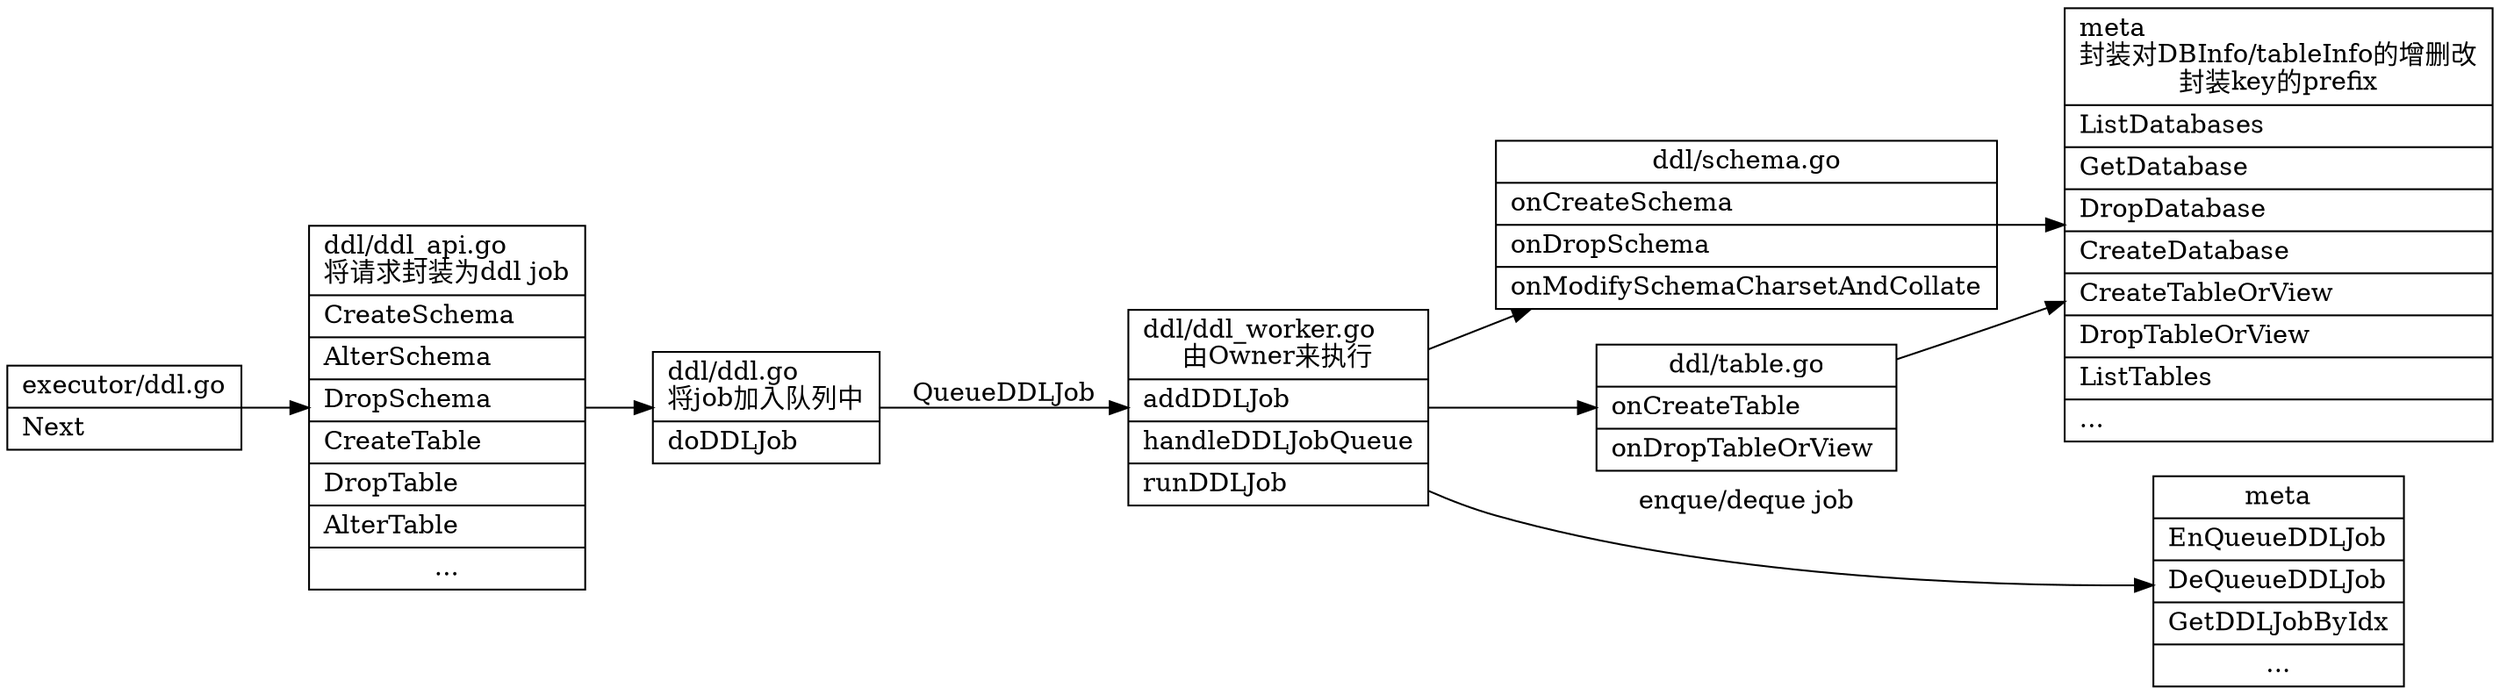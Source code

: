 digraph ddl_schema_flow {
  node[shape=box;];
  newrank=true;
  rankdir=LR;

  ddl_exec[
    shape="record";
    label="{{
      executor/ddl.go|
      Next\l
    }}";
  ];

  ddl_api[
    shape="record";
    label="{{
      ddl/ddl_api.go\l将请求封装为ddl job|
      CreateSchema\l|
      AlterSchema\l|
      DropSchema\l|
      CreateTable\l|
      DropTable\l|
      AlterTable\l|
      ...
    }}";
  ];

  ddl_ddl[
    shape="record";
    label="{{
      ddl/ddl.go\l将job加入队列中|
      doDDLJob\l
    }}";
  ];
  ddl_worker[
    shape="record";
    label="{{
      ddl/ddl_worker.go\l由Owner来执行|
      addDDLJob\l|
      handleDDLJobQueue\l|
      runDDLJob\l
    }}";
  ];

  ddl_schema[
    shape="record";
    label="{{
      ddl/schema.go|
      onCreateSchema\l|
      onDropSchema\l|
      onModifySchemaCharsetAndCollate\l
    }}";
  ];

  ddl_table[
    shape="record";
    label="{{
      ddl/table.go|
      onCreateTable \l|
      onDropTableOrView \l
    }}";
  ];

  meta [
    shape="record";
    label="{{
      meta \l封装对DBInfo/tableInfo的增删改\l封装key的prefix|
      ListDatabases\l|
      GetDatabase\l|
      DropDatabase\l|
      CreateDatabase\l|
      CreateTableOrView\l|
      DropTableOrView\l|
      ListTables\l|
      ...\l
    }}";
  ];

  meta_ddl_job_queue[
    shape="record";
    label="{{
      meta|
      EnQueueDDLJob\l|
      DeQueueDDLJob\l|
      GetDDLJobByIdx\l|
      ...
    }}";
  ];

  {rank=same; meta; meta_ddl_job_queue};

  subgraph cluster_meta {
    graph[label="meta";fontsize=20;style=rounded]
    
  }

  ddl_exec -> ddl_api;
  ddl_api -> ddl_ddl;
  ddl_ddl -> ddl_worker[label="QueueDDLJob"];
  ddl_worker -> meta_ddl_job_queue[label="enque/deque job"];
  ddl_worker -> ddl_schema;
  ddl_worker -> ddl_table;
  ddl_schema -> meta;
  ddl_table -> meta;

}
